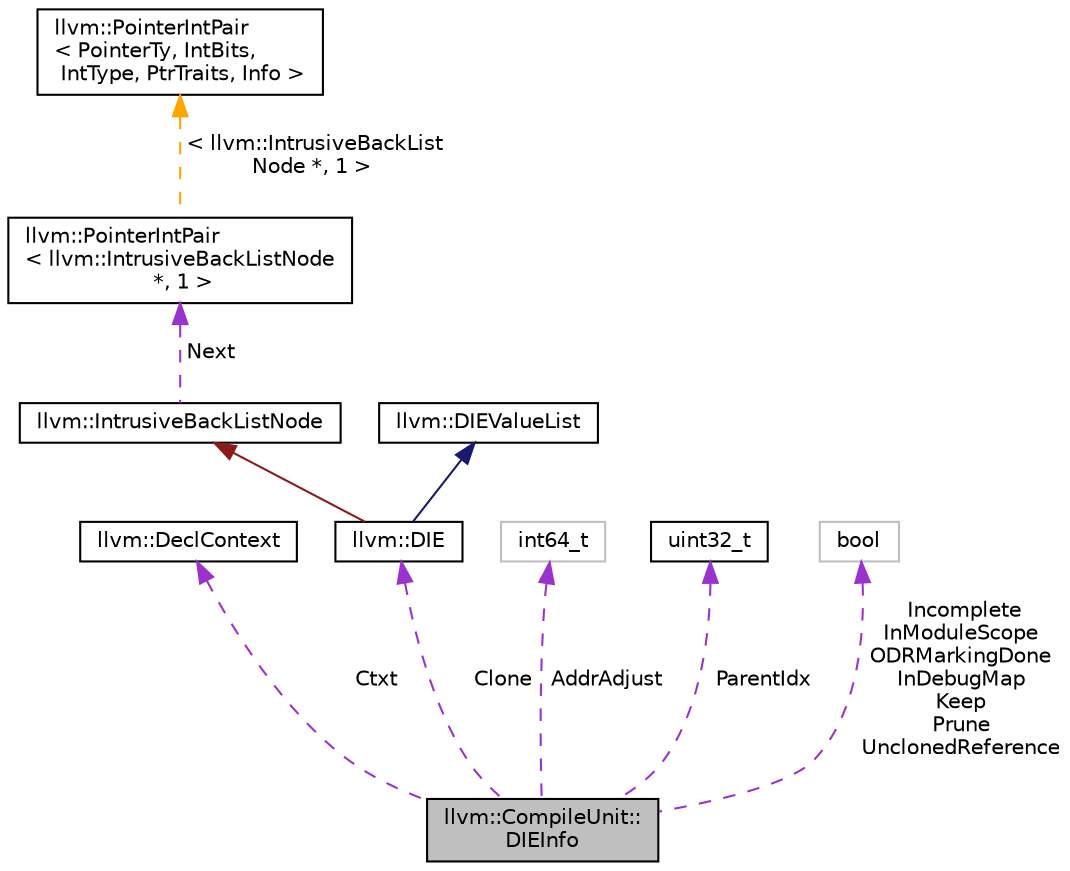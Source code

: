 digraph "llvm::CompileUnit::DIEInfo"
{
 // LATEX_PDF_SIZE
  bgcolor="transparent";
  edge [fontname="Helvetica",fontsize="10",labelfontname="Helvetica",labelfontsize="10"];
  node [fontname="Helvetica",fontsize="10",shape=record];
  Node1 [label="llvm::CompileUnit::\lDIEInfo",height=0.2,width=0.4,color="black", fillcolor="grey75", style="filled", fontcolor="black",tooltip="Information gathered about a DIE in the object file."];
  Node2 -> Node1 [dir="back",color="darkorchid3",fontsize="10",style="dashed",label=" Ctxt" ,fontname="Helvetica"];
  Node2 [label="llvm::DeclContext",height=0.2,width=0.4,color="black",URL="$classllvm_1_1DeclContext.html",tooltip="A DeclContext is a named program scope that is used for ODR uniquing of types."];
  Node3 -> Node1 [dir="back",color="darkorchid3",fontsize="10",style="dashed",label=" Clone" ,fontname="Helvetica"];
  Node3 [label="llvm::DIE",height=0.2,width=0.4,color="black",URL="$classllvm_1_1DIE.html",tooltip="A structured debug information entry."];
  Node4 -> Node3 [dir="back",color="firebrick4",fontsize="10",style="solid",fontname="Helvetica"];
  Node4 [label="llvm::IntrusiveBackListNode",height=0.2,width=0.4,color="black",URL="$structllvm_1_1IntrusiveBackListNode.html",tooltip=" "];
  Node5 -> Node4 [dir="back",color="darkorchid3",fontsize="10",style="dashed",label=" Next" ,fontname="Helvetica"];
  Node5 [label="llvm::PointerIntPair\l\< llvm::IntrusiveBackListNode\l *, 1 \>",height=0.2,width=0.4,color="black",URL="$classllvm_1_1PointerIntPair.html",tooltip=" "];
  Node6 -> Node5 [dir="back",color="orange",fontsize="10",style="dashed",label=" \< llvm::IntrusiveBackList\lNode *, 1 \>" ,fontname="Helvetica"];
  Node6 [label="llvm::PointerIntPair\l\< PointerTy, IntBits,\l IntType, PtrTraits, Info \>",height=0.2,width=0.4,color="black",URL="$classllvm_1_1PointerIntPair.html",tooltip="PointerIntPair - This class implements a pair of a pointer and small integer."];
  Node7 -> Node3 [dir="back",color="midnightblue",fontsize="10",style="solid",fontname="Helvetica"];
  Node7 [label="llvm::DIEValueList",height=0.2,width=0.4,color="black",URL="$classllvm_1_1DIEValueList.html",tooltip="A list of DIE values."];
  Node8 -> Node1 [dir="back",color="darkorchid3",fontsize="10",style="dashed",label=" AddrAdjust" ,fontname="Helvetica"];
  Node8 [label="int64_t",height=0.2,width=0.4,color="grey75",tooltip=" "];
  Node9 -> Node1 [dir="back",color="darkorchid3",fontsize="10",style="dashed",label=" ParentIdx" ,fontname="Helvetica"];
  Node9 [label="uint32_t",height=0.2,width=0.4,color="black",URL="$classuint32__t.html",tooltip=" "];
  Node10 -> Node1 [dir="back",color="darkorchid3",fontsize="10",style="dashed",label=" Incomplete\nInModuleScope\nODRMarkingDone\nInDebugMap\nKeep\nPrune\nUnclonedReference" ,fontname="Helvetica"];
  Node10 [label="bool",height=0.2,width=0.4,color="grey75",tooltip=" "];
}
